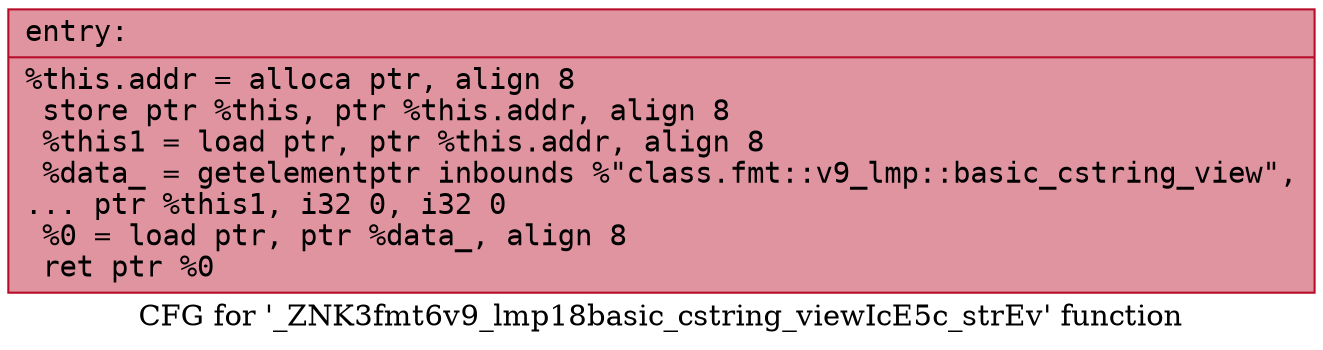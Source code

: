 digraph "CFG for '_ZNK3fmt6v9_lmp18basic_cstring_viewIcE5c_strEv' function" {
	label="CFG for '_ZNK3fmt6v9_lmp18basic_cstring_viewIcE5c_strEv' function";

	Node0x55957a479b30 [shape=record,color="#b70d28ff", style=filled, fillcolor="#b70d2870" fontname="Courier",label="{entry:\l|  %this.addr = alloca ptr, align 8\l  store ptr %this, ptr %this.addr, align 8\l  %this1 = load ptr, ptr %this.addr, align 8\l  %data_ = getelementptr inbounds %\"class.fmt::v9_lmp::basic_cstring_view\",\l... ptr %this1, i32 0, i32 0\l  %0 = load ptr, ptr %data_, align 8\l  ret ptr %0\l}"];
}
